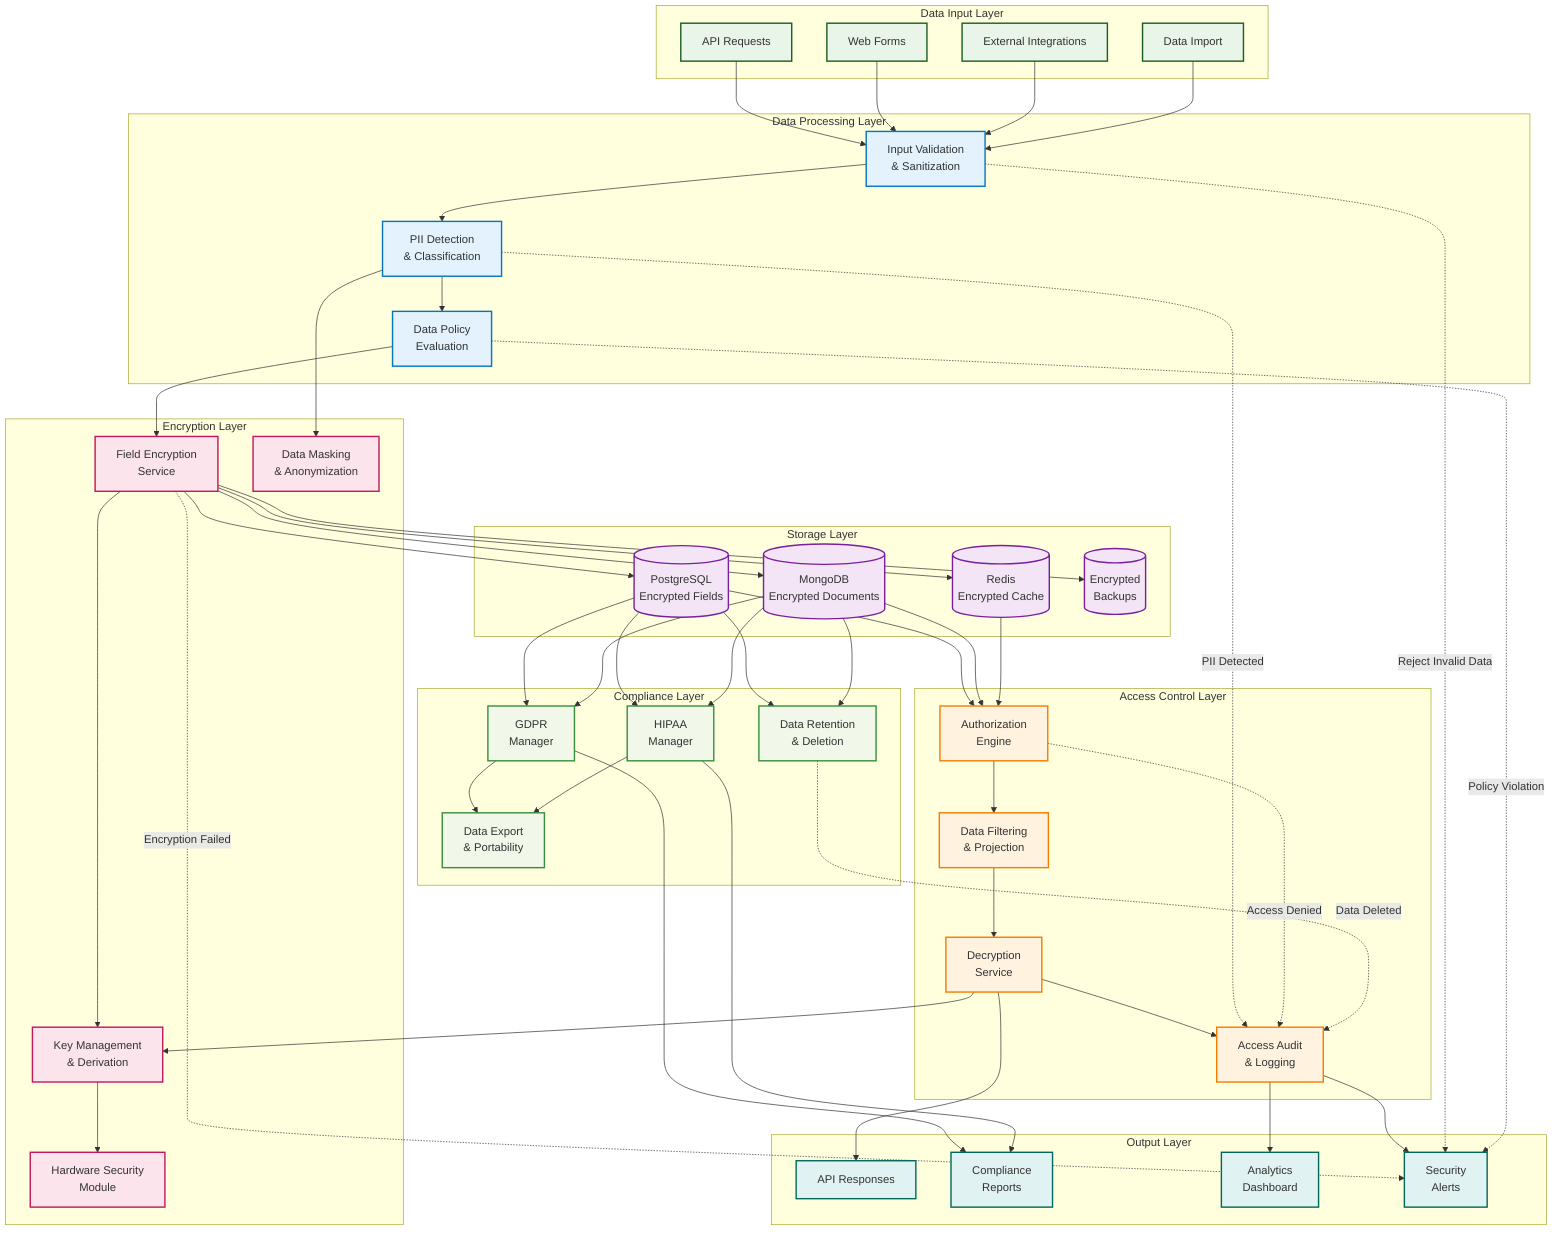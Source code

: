 flowchart TD
    subgraph "Data Input Layer"
        API[API Requests]
        WEB[Web Forms]
        EXT[External Integrations]
        IMPORT[Data Import]
    end

    subgraph "Data Processing Layer"
        VALIDATE[Input Validation<br/>& Sanitization]
        PII[PII Detection<br/>& Classification]
        POLICY[Data Policy<br/>Evaluation]
    end

    subgraph "Encryption Layer"
        ENCRYPT[Field Encryption<br/>Service]
        KEYSTORE[Key Management<br/>& Derivation]
        HSM[Hardware Security<br/>Module]
        MASK[Data Masking<br/>& Anonymization]
    end

    subgraph "Storage Layer"
        POSTGRES[(PostgreSQL<br/>Encrypted Fields)]
        MONGO[(MongoDB<br/>Encrypted Documents)]
        REDIS[(Redis<br/>Encrypted Cache)]
        BACKUP[(Encrypted<br/>Backups)]
    end

    subgraph "Access Control Layer"
        AUTHZ[Authorization<br/>Engine]
        FILTER[Data Filtering<br/>& Projection]
        DECRYPT[Decryption<br/>Service]
        AUDIT[Access Audit<br/>& Logging]
    end

    subgraph "Compliance Layer"
        GDPR[GDPR<br/>Manager]
        HIPAA[HIPAA<br/>Manager]
        RETENTION[Data Retention<br/>& Deletion]
        EXPORT[Data Export<br/>& Portability]
    end

    subgraph "Output Layer"
        RESPONSE[API Responses]
        REPORTS[Compliance<br/>Reports]
        ANALYTICS[Analytics<br/>Dashboard]
        ALERTS[Security<br/>Alerts]
    end

    %% Data Input Flow
    API --> VALIDATE
    WEB --> VALIDATE
    EXT --> VALIDATE
    IMPORT --> VALIDATE

    %% Processing Flow
    VALIDATE --> PII
    PII --> POLICY
    POLICY --> ENCRYPT

    %% Encryption Flow
    ENCRYPT --> KEYSTORE
    KEYSTORE --> HSM
    PII --> MASK
    ENCRYPT --> POSTGRES
    ENCRYPT --> MONGO
    ENCRYPT --> REDIS
    ENCRYPT --> BACKUP

    %% Data Access Flow
    POSTGRES --> AUTHZ
    MONGO --> AUTHZ
    REDIS --> AUTHZ
    AUTHZ --> FILTER
    FILTER --> DECRYPT
    DECRYPT --> KEYSTORE
    DECRYPT --> AUDIT

    %% Compliance Flow
    POSTGRES --> GDPR
    MONGO --> GDPR
    POSTGRES --> HIPAA
    MONGO --> HIPAA
    POSTGRES --> RETENTION
    MONGO --> RETENTION
    GDPR --> EXPORT
    HIPAA --> EXPORT

    %% Output Flow
    DECRYPT --> RESPONSE
    GDPR --> REPORTS
    HIPAA --> REPORTS
    AUDIT --> ANALYTICS
    AUDIT --> ALERTS

    %% Data Flow Annotations
    VALIDATE -.->|"Reject Invalid Data"| ALERTS
    PII -.->|"PII Detected"| AUDIT
    POLICY -.->|"Policy Violation"| ALERTS
    ENCRYPT -.->|"Encryption Failed"| ALERTS
    AUTHZ -.->|"Access Denied"| AUDIT
    RETENTION -.->|"Data Deleted"| AUDIT

    %% Styling
    classDef inputLayer fill:#e8f5e8,stroke:#1b5e20,stroke-width:2px
    classDef processLayer fill:#e3f2fd,stroke:#0277bd,stroke-width:2px
    classDef encryptLayer fill:#fce4ec,stroke:#c2185b,stroke-width:2px
    classDef storageLayer fill:#f3e5f5,stroke:#7b1fa2,stroke-width:2px
    classDef accessLayer fill:#fff3e0,stroke:#f57c00,stroke-width:2px
    classDef complianceLayer fill:#f1f8e9,stroke:#388e3c,stroke-width:2px
    classDef outputLayer fill:#e0f2f1,stroke:#00695c,stroke-width:2px

    class API,WEB,EXT,IMPORT inputLayer
    class VALIDATE,PII,POLICY processLayer
    class ENCRYPT,KEYSTORE,HSM,MASK encryptLayer
    class POSTGRES,MONGO,REDIS,BACKUP storageLayer
    class AUTHZ,FILTER,DECRYPT,AUDIT accessLayer
    class GDPR,HIPAA,RETENTION,EXPORT complianceLayer
    class RESPONSE,REPORTS,ANALYTICS,ALERTS outputLayer